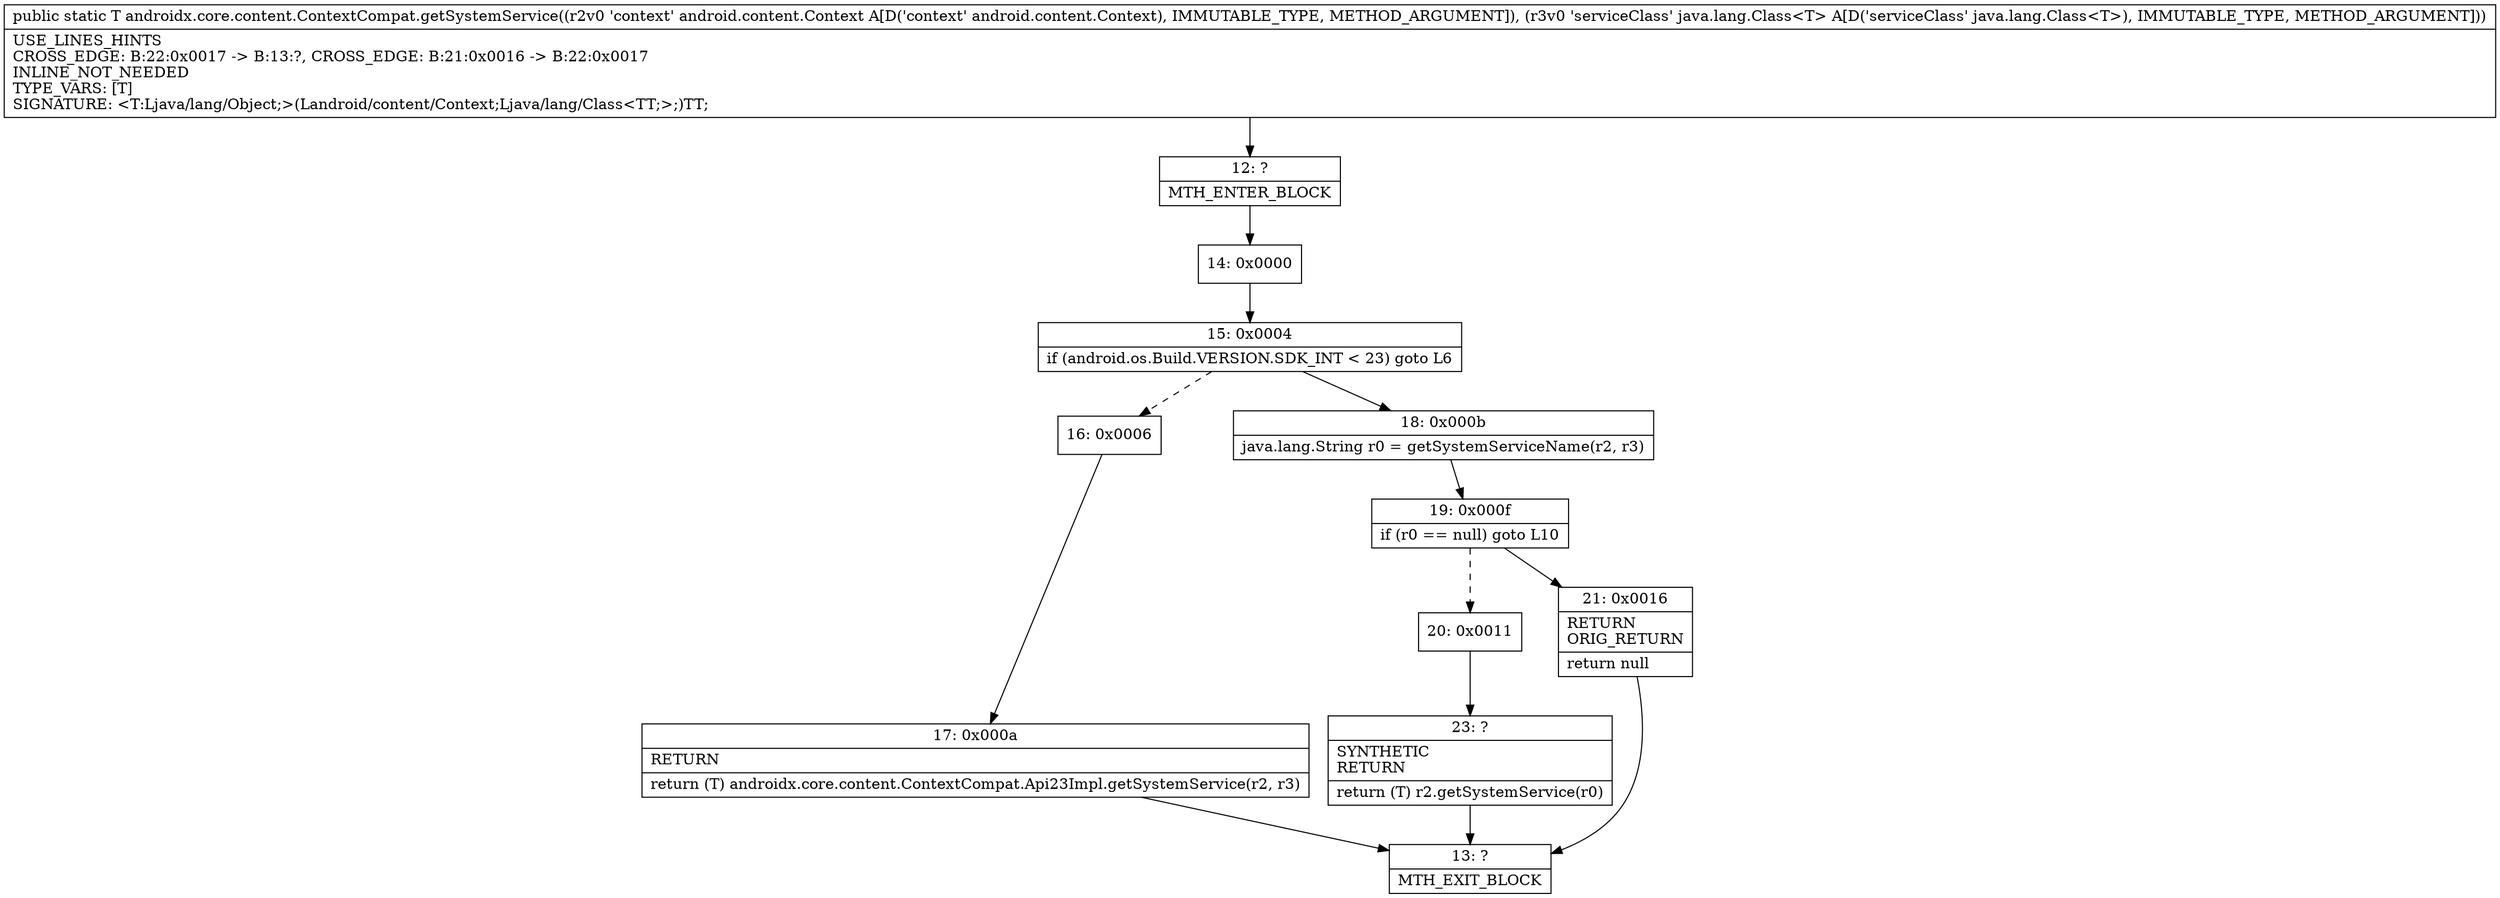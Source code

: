 digraph "CFG forandroidx.core.content.ContextCompat.getSystemService(Landroid\/content\/Context;Ljava\/lang\/Class;)Ljava\/lang\/Object;" {
Node_12 [shape=record,label="{12\:\ ?|MTH_ENTER_BLOCK\l}"];
Node_14 [shape=record,label="{14\:\ 0x0000}"];
Node_15 [shape=record,label="{15\:\ 0x0004|if (android.os.Build.VERSION.SDK_INT \< 23) goto L6\l}"];
Node_16 [shape=record,label="{16\:\ 0x0006}"];
Node_17 [shape=record,label="{17\:\ 0x000a|RETURN\l|return (T) androidx.core.content.ContextCompat.Api23Impl.getSystemService(r2, r3)\l}"];
Node_13 [shape=record,label="{13\:\ ?|MTH_EXIT_BLOCK\l}"];
Node_18 [shape=record,label="{18\:\ 0x000b|java.lang.String r0 = getSystemServiceName(r2, r3)\l}"];
Node_19 [shape=record,label="{19\:\ 0x000f|if (r0 == null) goto L10\l}"];
Node_20 [shape=record,label="{20\:\ 0x0011}"];
Node_23 [shape=record,label="{23\:\ ?|SYNTHETIC\lRETURN\l|return (T) r2.getSystemService(r0)\l}"];
Node_21 [shape=record,label="{21\:\ 0x0016|RETURN\lORIG_RETURN\l|return null\l}"];
MethodNode[shape=record,label="{public static T androidx.core.content.ContextCompat.getSystemService((r2v0 'context' android.content.Context A[D('context' android.content.Context), IMMUTABLE_TYPE, METHOD_ARGUMENT]), (r3v0 'serviceClass' java.lang.Class\<T\> A[D('serviceClass' java.lang.Class\<T\>), IMMUTABLE_TYPE, METHOD_ARGUMENT]))  | USE_LINES_HINTS\lCROSS_EDGE: B:22:0x0017 \-\> B:13:?, CROSS_EDGE: B:21:0x0016 \-\> B:22:0x0017\lINLINE_NOT_NEEDED\lTYPE_VARS: [T]\lSIGNATURE: \<T:Ljava\/lang\/Object;\>(Landroid\/content\/Context;Ljava\/lang\/Class\<TT;\>;)TT;\l}"];
MethodNode -> Node_12;Node_12 -> Node_14;
Node_14 -> Node_15;
Node_15 -> Node_16[style=dashed];
Node_15 -> Node_18;
Node_16 -> Node_17;
Node_17 -> Node_13;
Node_18 -> Node_19;
Node_19 -> Node_20[style=dashed];
Node_19 -> Node_21;
Node_20 -> Node_23;
Node_23 -> Node_13;
Node_21 -> Node_13;
}

